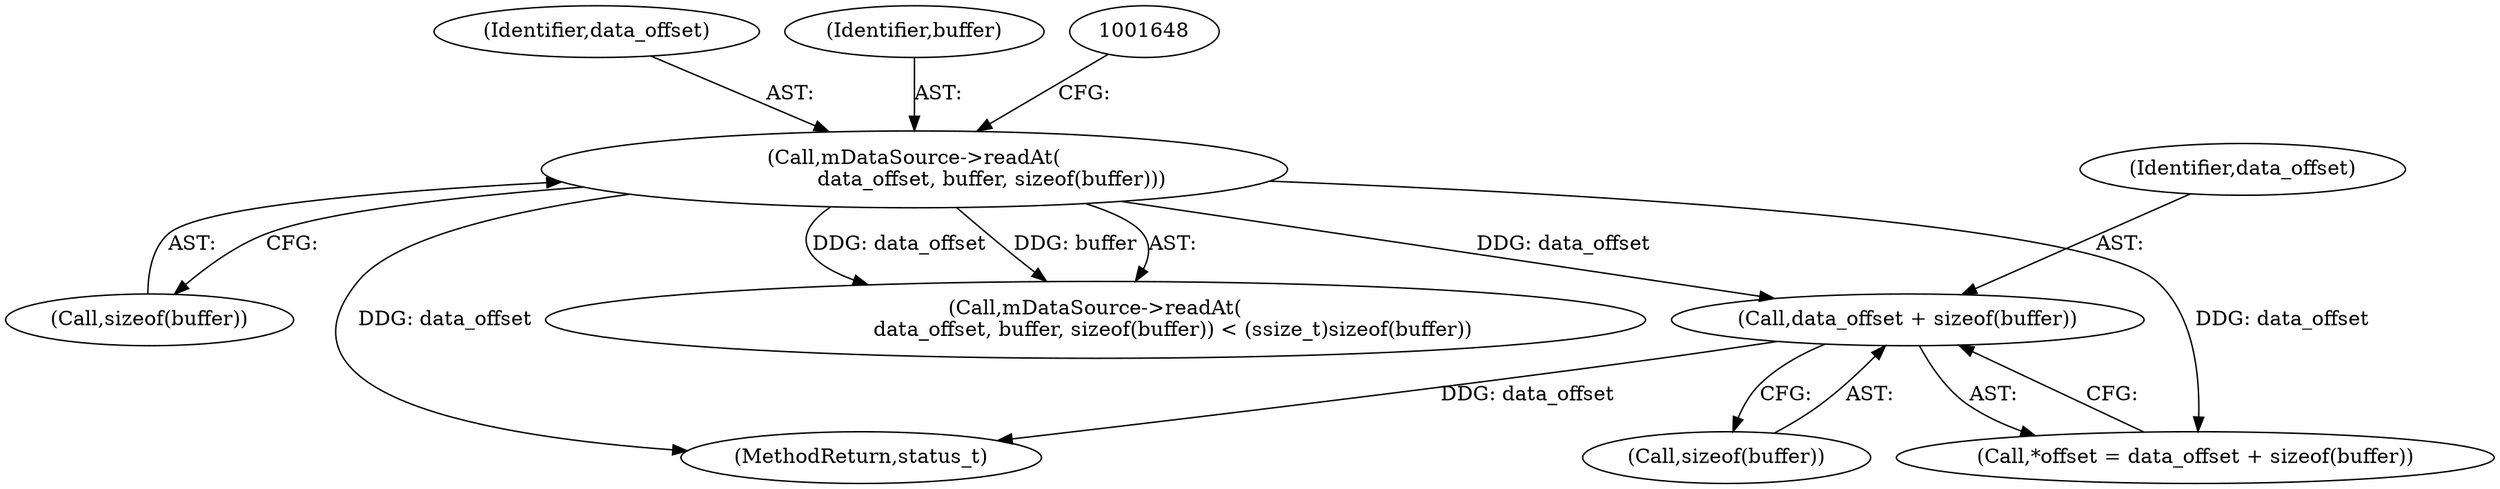 digraph "0_Android_6fe85f7e15203e48df2cc3e8e1c4bc6ad49dc968@API" {
"1001725" [label="(Call,data_offset + sizeof(buffer))"];
"1001642" [label="(Call,mDataSource->readAt(\n                        data_offset, buffer, sizeof(buffer)))"];
"1001727" [label="(Call,sizeof(buffer))"];
"1001643" [label="(Identifier,data_offset)"];
"1001645" [label="(Call,sizeof(buffer))"];
"1001726" [label="(Identifier,data_offset)"];
"1001641" [label="(Call,mDataSource->readAt(\n                        data_offset, buffer, sizeof(buffer)) < (ssize_t)sizeof(buffer))"];
"1001722" [label="(Call,*offset = data_offset + sizeof(buffer))"];
"1001644" [label="(Identifier,buffer)"];
"1001642" [label="(Call,mDataSource->readAt(\n                        data_offset, buffer, sizeof(buffer)))"];
"1002931" [label="(MethodReturn,status_t)"];
"1001725" [label="(Call,data_offset + sizeof(buffer))"];
"1001725" -> "1001722"  [label="AST: "];
"1001725" -> "1001727"  [label="CFG: "];
"1001726" -> "1001725"  [label="AST: "];
"1001727" -> "1001725"  [label="AST: "];
"1001722" -> "1001725"  [label="CFG: "];
"1001725" -> "1002931"  [label="DDG: data_offset"];
"1001642" -> "1001725"  [label="DDG: data_offset"];
"1001642" -> "1001641"  [label="AST: "];
"1001642" -> "1001645"  [label="CFG: "];
"1001643" -> "1001642"  [label="AST: "];
"1001644" -> "1001642"  [label="AST: "];
"1001645" -> "1001642"  [label="AST: "];
"1001648" -> "1001642"  [label="CFG: "];
"1001642" -> "1002931"  [label="DDG: data_offset"];
"1001642" -> "1001641"  [label="DDG: data_offset"];
"1001642" -> "1001641"  [label="DDG: buffer"];
"1001642" -> "1001722"  [label="DDG: data_offset"];
}
